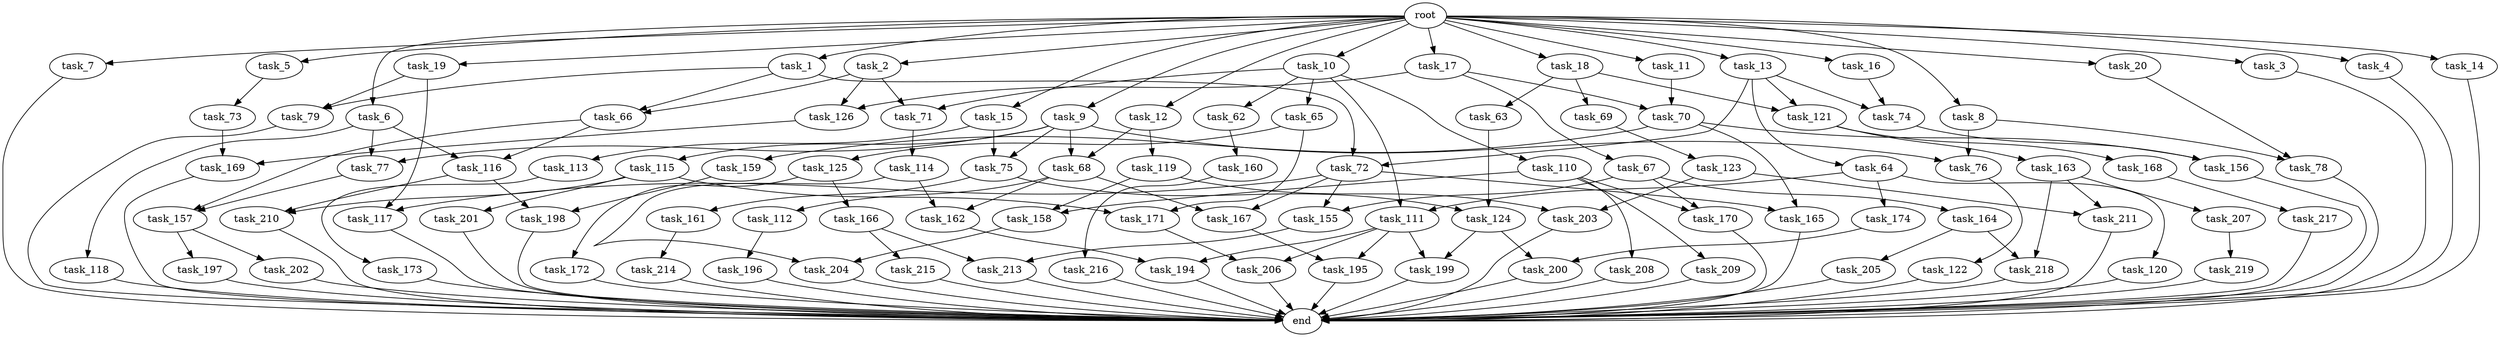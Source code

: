 digraph G {
  task_116 [size="446676598784.000000"];
  task_163 [size="214748364800.000000"];
  task_15 [size="1024.000000"];
  task_118 [size="137438953472.000000"];
  task_169 [size="773094113280.000000"];
  task_207 [size="77309411328.000000"];
  task_168 [size="214748364800.000000"];
  task_161 [size="77309411328.000000"];
  end [size="0.000000"];
  task_7 [size="1024.000000"];
  task_119 [size="77309411328.000000"];
  task_166 [size="549755813888.000000"];
  task_79 [size="1554778161152.000000"];
  task_75 [size="558345748480.000000"];
  task_214 [size="214748364800.000000"];
  task_204 [size="764504178688.000000"];
  task_117 [size="1391569403904.000000"];
  task_196 [size="420906795008.000000"];
  task_9 [size="1024.000000"];
  task_155 [size="910533066752.000000"];
  task_211 [size="214748364800.000000"];
  task_216 [size="549755813888.000000"];
  task_112 [size="695784701952.000000"];
  task_121 [size="1168231104512.000000"];
  task_164 [size="214748364800.000000"];
  task_217 [size="214748364800.000000"];
  task_202 [size="858993459200.000000"];
  task_73 [size="137438953472.000000"];
  task_172 [size="549755813888.000000"];
  task_77 [size="274877906944.000000"];
  task_198 [size="1099511627776.000000"];
  task_65 [size="858993459200.000000"];
  task_18 [size="1024.000000"];
  task_159 [size="77309411328.000000"];
  task_63 [size="858993459200.000000"];
  task_68 [size="214748364800.000000"];
  task_115 [size="137438953472.000000"];
  task_206 [size="1391569403904.000000"];
  task_160 [size="309237645312.000000"];
  task_64 [size="309237645312.000000"];
  task_11 [size="1024.000000"];
  task_167 [size="1391569403904.000000"];
  task_125 [size="34359738368.000000"];
  task_1 [size="1024.000000"];
  task_78 [size="111669149696.000000"];
  task_157 [size="858993459200.000000"];
  task_156 [size="773094113280.000000"];
  task_210 [size="1408749273088.000000"];
  task_201 [size="858993459200.000000"];
  task_69 [size="858993459200.000000"];
  task_171 [size="893353197568.000000"];
  task_162 [size="910533066752.000000"];
  task_123 [size="309237645312.000000"];
  task_20 [size="1024.000000"];
  task_194 [size="1116691496960.000000"];
  task_62 [size="858993459200.000000"];
  task_66 [size="1279900254208.000000"];
  task_19 [size="1024.000000"];
  task_205 [size="420906795008.000000"];
  task_213 [size="627065225216.000000"];
  task_195 [size="1245540515840.000000"];
  task_173 [size="137438953472.000000"];
  task_3 [size="1024.000000"];
  task_4 [size="1024.000000"];
  task_10 [size="1024.000000"];
  task_158 [size="893353197568.000000"];
  task_70 [size="635655159808.000000"];
  task_71 [size="1279900254208.000000"];
  task_67 [size="214748364800.000000"];
  task_14 [size="1024.000000"];
  task_12 [size="1024.000000"];
  task_13 [size="1024.000000"];
  task_174 [size="137438953472.000000"];
  task_126 [size="635655159808.000000"];
  task_114 [size="137438953472.000000"];
  task_5 [size="1024.000000"];
  task_113 [size="420906795008.000000"];
  task_6 [size="1024.000000"];
  task_203 [size="171798691840.000000"];
  task_124 [size="498216206336.000000"];
  task_2 [size="1024.000000"];
  task_209 [size="858993459200.000000"];
  task_219 [size="309237645312.000000"];
  task_72 [size="1168231104512.000000"];
  task_74 [size="386547056640.000000"];
  task_170 [size="1073741824000.000000"];
  task_17 [size="1024.000000"];
  task_76 [size="214748364800.000000"];
  task_165 [size="773094113280.000000"];
  task_120 [size="137438953472.000000"];
  task_200 [size="498216206336.000000"];
  root [size="0.000000"];
  task_197 [size="858993459200.000000"];
  task_111 [size="996432412672.000000"];
  task_8 [size="1024.000000"];
  task_16 [size="1024.000000"];
  task_199 [size="1116691496960.000000"];
  task_218 [size="498216206336.000000"];
  task_215 [size="549755813888.000000"];
  task_110 [size="858993459200.000000"];
  task_122 [size="34359738368.000000"];
  task_208 [size="858993459200.000000"];

  task_116 -> task_210 [size="536870912.000000"];
  task_116 -> task_198 [size="536870912.000000"];
  task_163 -> task_211 [size="75497472.000000"];
  task_163 -> task_207 [size="75497472.000000"];
  task_163 -> task_218 [size="75497472.000000"];
  task_15 -> task_75 [size="411041792.000000"];
  task_15 -> task_113 [size="411041792.000000"];
  task_118 -> end [size="1.000000"];
  task_169 -> end [size="1.000000"];
  task_207 -> task_219 [size="301989888.000000"];
  task_168 -> task_217 [size="209715200.000000"];
  task_161 -> task_214 [size="209715200.000000"];
  task_7 -> end [size="1.000000"];
  task_119 -> task_158 [size="33554432.000000"];
  task_119 -> task_203 [size="33554432.000000"];
  task_166 -> task_213 [size="536870912.000000"];
  task_166 -> task_215 [size="536870912.000000"];
  task_79 -> end [size="1.000000"];
  task_75 -> task_161 [size="75497472.000000"];
  task_75 -> task_124 [size="75497472.000000"];
  task_214 -> end [size="1.000000"];
  task_204 -> end [size="1.000000"];
  task_117 -> end [size="1.000000"];
  task_196 -> end [size="1.000000"];
  task_9 -> task_75 [size="134217728.000000"];
  task_9 -> task_68 [size="134217728.000000"];
  task_9 -> task_76 [size="134217728.000000"];
  task_9 -> task_77 [size="134217728.000000"];
  task_9 -> task_115 [size="134217728.000000"];
  task_155 -> task_213 [size="75497472.000000"];
  task_211 -> end [size="1.000000"];
  task_216 -> end [size="1.000000"];
  task_112 -> task_196 [size="411041792.000000"];
  task_121 -> task_163 [size="209715200.000000"];
  task_121 -> task_168 [size="209715200.000000"];
  task_164 -> task_205 [size="411041792.000000"];
  task_164 -> task_218 [size="411041792.000000"];
  task_217 -> end [size="1.000000"];
  task_202 -> end [size="1.000000"];
  task_73 -> task_169 [size="75497472.000000"];
  task_172 -> end [size="1.000000"];
  task_77 -> task_157 [size="536870912.000000"];
  task_198 -> end [size="1.000000"];
  task_65 -> task_171 [size="33554432.000000"];
  task_65 -> task_125 [size="33554432.000000"];
  task_18 -> task_63 [size="838860800.000000"];
  task_18 -> task_121 [size="838860800.000000"];
  task_18 -> task_69 [size="838860800.000000"];
  task_159 -> task_198 [size="536870912.000000"];
  task_63 -> task_124 [size="411041792.000000"];
  task_68 -> task_112 [size="679477248.000000"];
  task_68 -> task_167 [size="679477248.000000"];
  task_68 -> task_162 [size="679477248.000000"];
  task_115 -> task_210 [size="838860800.000000"];
  task_115 -> task_201 [size="838860800.000000"];
  task_115 -> task_171 [size="838860800.000000"];
  task_206 -> end [size="1.000000"];
  task_160 -> task_216 [size="536870912.000000"];
  task_64 -> task_120 [size="134217728.000000"];
  task_64 -> task_174 [size="134217728.000000"];
  task_64 -> task_111 [size="134217728.000000"];
  task_11 -> task_70 [size="411041792.000000"];
  task_167 -> task_195 [size="536870912.000000"];
  task_125 -> task_166 [size="536870912.000000"];
  task_125 -> task_172 [size="536870912.000000"];
  task_1 -> task_66 [size="838860800.000000"];
  task_1 -> task_79 [size="838860800.000000"];
  task_1 -> task_72 [size="838860800.000000"];
  task_78 -> end [size="1.000000"];
  task_157 -> task_197 [size="838860800.000000"];
  task_157 -> task_202 [size="838860800.000000"];
  task_156 -> end [size="1.000000"];
  task_210 -> end [size="1.000000"];
  task_201 -> end [size="1.000000"];
  task_69 -> task_123 [size="301989888.000000"];
  task_171 -> task_206 [size="679477248.000000"];
  task_162 -> task_194 [size="411041792.000000"];
  task_123 -> task_203 [size="134217728.000000"];
  task_123 -> task_211 [size="134217728.000000"];
  task_20 -> task_78 [size="33554432.000000"];
  task_194 -> end [size="1.000000"];
  task_62 -> task_160 [size="301989888.000000"];
  task_66 -> task_116 [size="301989888.000000"];
  task_66 -> task_157 [size="301989888.000000"];
  task_19 -> task_117 [size="679477248.000000"];
  task_19 -> task_79 [size="679477248.000000"];
  task_205 -> end [size="1.000000"];
  task_213 -> end [size="1.000000"];
  task_195 -> end [size="1.000000"];
  task_173 -> end [size="1.000000"];
  task_3 -> end [size="1.000000"];
  task_4 -> end [size="1.000000"];
  task_10 -> task_65 [size="838860800.000000"];
  task_10 -> task_110 [size="838860800.000000"];
  task_10 -> task_62 [size="838860800.000000"];
  task_10 -> task_111 [size="838860800.000000"];
  task_10 -> task_71 [size="838860800.000000"];
  task_158 -> task_204 [size="536870912.000000"];
  task_70 -> task_156 [size="75497472.000000"];
  task_70 -> task_165 [size="75497472.000000"];
  task_70 -> task_159 [size="75497472.000000"];
  task_71 -> task_114 [size="134217728.000000"];
  task_67 -> task_164 [size="209715200.000000"];
  task_67 -> task_170 [size="209715200.000000"];
  task_67 -> task_155 [size="209715200.000000"];
  task_14 -> end [size="1.000000"];
  task_12 -> task_119 [size="75497472.000000"];
  task_12 -> task_68 [size="75497472.000000"];
  task_13 -> task_72 [size="301989888.000000"];
  task_13 -> task_64 [size="301989888.000000"];
  task_13 -> task_121 [size="301989888.000000"];
  task_13 -> task_74 [size="301989888.000000"];
  task_174 -> task_200 [size="75497472.000000"];
  task_126 -> task_169 [size="679477248.000000"];
  task_114 -> task_204 [size="209715200.000000"];
  task_114 -> task_162 [size="209715200.000000"];
  task_5 -> task_73 [size="134217728.000000"];
  task_113 -> task_173 [size="134217728.000000"];
  task_6 -> task_118 [size="134217728.000000"];
  task_6 -> task_116 [size="134217728.000000"];
  task_6 -> task_77 [size="134217728.000000"];
  task_203 -> end [size="1.000000"];
  task_124 -> task_199 [size="411041792.000000"];
  task_124 -> task_200 [size="411041792.000000"];
  task_2 -> task_66 [size="411041792.000000"];
  task_2 -> task_126 [size="411041792.000000"];
  task_2 -> task_71 [size="411041792.000000"];
  task_209 -> end [size="1.000000"];
  task_219 -> end [size="1.000000"];
  task_72 -> task_117 [size="679477248.000000"];
  task_72 -> task_167 [size="679477248.000000"];
  task_72 -> task_155 [size="679477248.000000"];
  task_72 -> task_165 [size="679477248.000000"];
  task_74 -> task_156 [size="679477248.000000"];
  task_170 -> end [size="1.000000"];
  task_17 -> task_67 [size="209715200.000000"];
  task_17 -> task_126 [size="209715200.000000"];
  task_17 -> task_70 [size="209715200.000000"];
  task_76 -> task_122 [size="33554432.000000"];
  task_165 -> end [size="1.000000"];
  task_120 -> end [size="1.000000"];
  task_200 -> end [size="1.000000"];
  root -> task_13 [size="1.000000"];
  root -> task_17 [size="1.000000"];
  root -> task_3 [size="1.000000"];
  root -> task_4 [size="1.000000"];
  root -> task_20 [size="1.000000"];
  root -> task_15 [size="1.000000"];
  root -> task_10 [size="1.000000"];
  root -> task_6 [size="1.000000"];
  root -> task_11 [size="1.000000"];
  root -> task_9 [size="1.000000"];
  root -> task_16 [size="1.000000"];
  root -> task_8 [size="1.000000"];
  root -> task_18 [size="1.000000"];
  root -> task_1 [size="1.000000"];
  root -> task_5 [size="1.000000"];
  root -> task_19 [size="1.000000"];
  root -> task_2 [size="1.000000"];
  root -> task_14 [size="1.000000"];
  root -> task_7 [size="1.000000"];
  root -> task_12 [size="1.000000"];
  task_197 -> end [size="1.000000"];
  task_111 -> task_206 [size="679477248.000000"];
  task_111 -> task_199 [size="679477248.000000"];
  task_111 -> task_194 [size="679477248.000000"];
  task_111 -> task_195 [size="679477248.000000"];
  task_8 -> task_78 [size="75497472.000000"];
  task_8 -> task_76 [size="75497472.000000"];
  task_16 -> task_74 [size="75497472.000000"];
  task_199 -> end [size="1.000000"];
  task_218 -> end [size="1.000000"];
  task_215 -> end [size="1.000000"];
  task_110 -> task_158 [size="838860800.000000"];
  task_110 -> task_170 [size="838860800.000000"];
  task_110 -> task_208 [size="838860800.000000"];
  task_110 -> task_209 [size="838860800.000000"];
  task_122 -> end [size="1.000000"];
  task_208 -> end [size="1.000000"];
}

